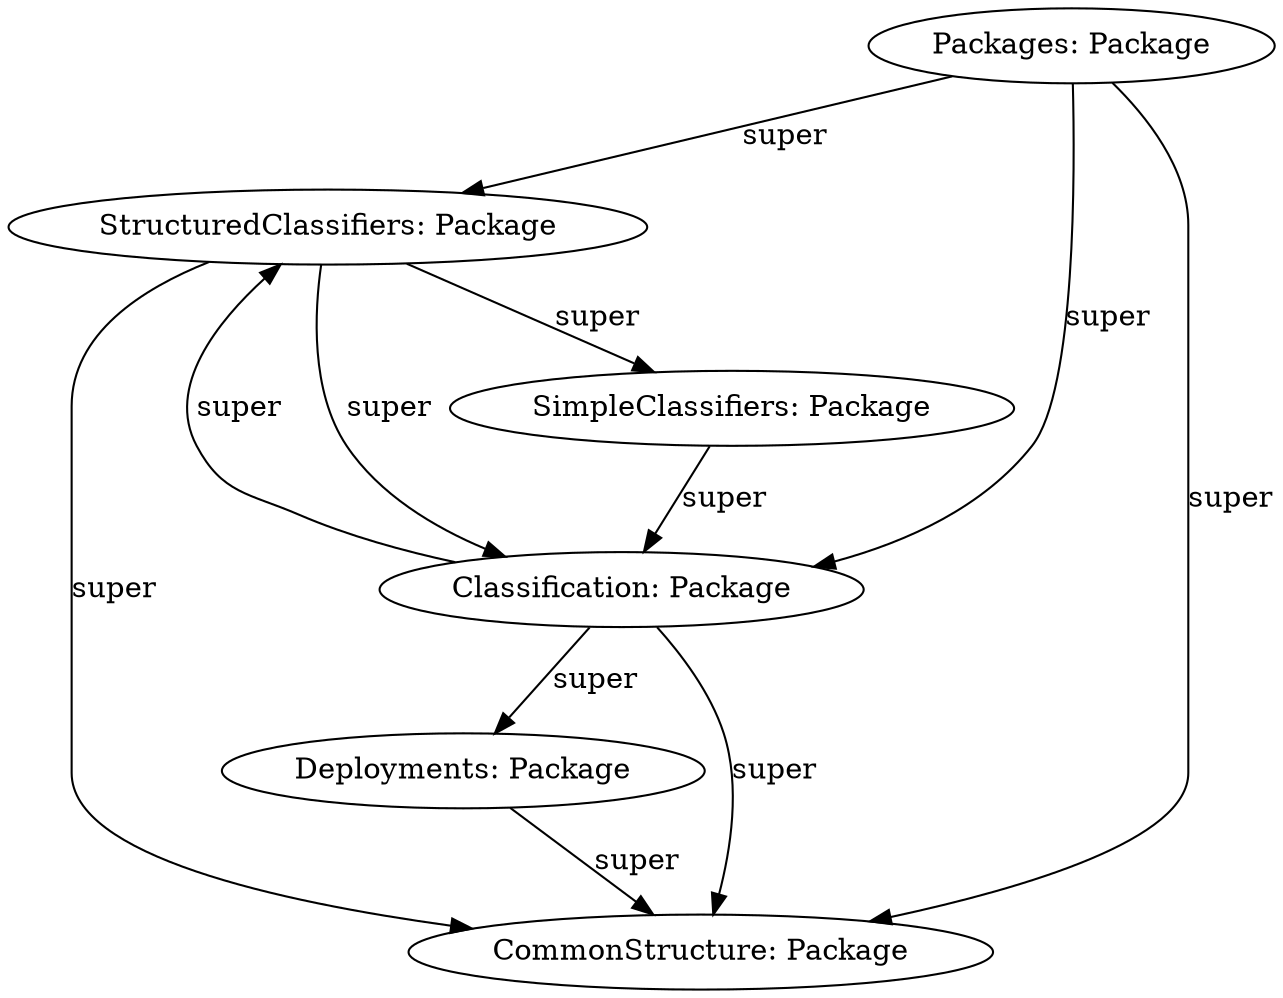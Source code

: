 digraph{
{style = filled
shape = box
}
"ID79aa675b" [label= "StructuredClassifiers: Package" style=solid fillcolor = white]
"ID32a29361" [label= "Packages: Package" style=solid fillcolor = white]
"ID6c3830ed" [label= "Deployments: Package" style=solid fillcolor = white]
"ID46e32574" [label= "Classification: Package" style=solid fillcolor = white]
"ID308d8de8" [label= "SimpleClassifiers: Package" style=solid fillcolor = white]
"ID1a345c6c" [label= "CommonStructure: Package" style=solid fillcolor = white]
ID6c3830ed -> ID1a345c6c [label = "super" style = solid color = black ]
ID79aa675b -> ID1a345c6c [label = "super" style = solid color = black ]
ID79aa675b -> ID308d8de8 [label = "super" style = solid color = black ]
ID46e32574 -> ID79aa675b [label = "super" style = solid color = black ]
ID32a29361 -> ID79aa675b [label = "super" style = solid color = black ]
ID32a29361 -> ID1a345c6c [label = "super" style = solid color = black ]
ID308d8de8 -> ID46e32574 [label = "super" style = solid color = black ]
ID79aa675b -> ID46e32574 [label = "super" style = solid color = black ]
ID46e32574 -> ID1a345c6c [label = "super" style = solid color = black ]
ID46e32574 -> ID6c3830ed [label = "super" style = solid color = black ]
ID32a29361 -> ID46e32574 [label = "super" style = solid color = black ]
}